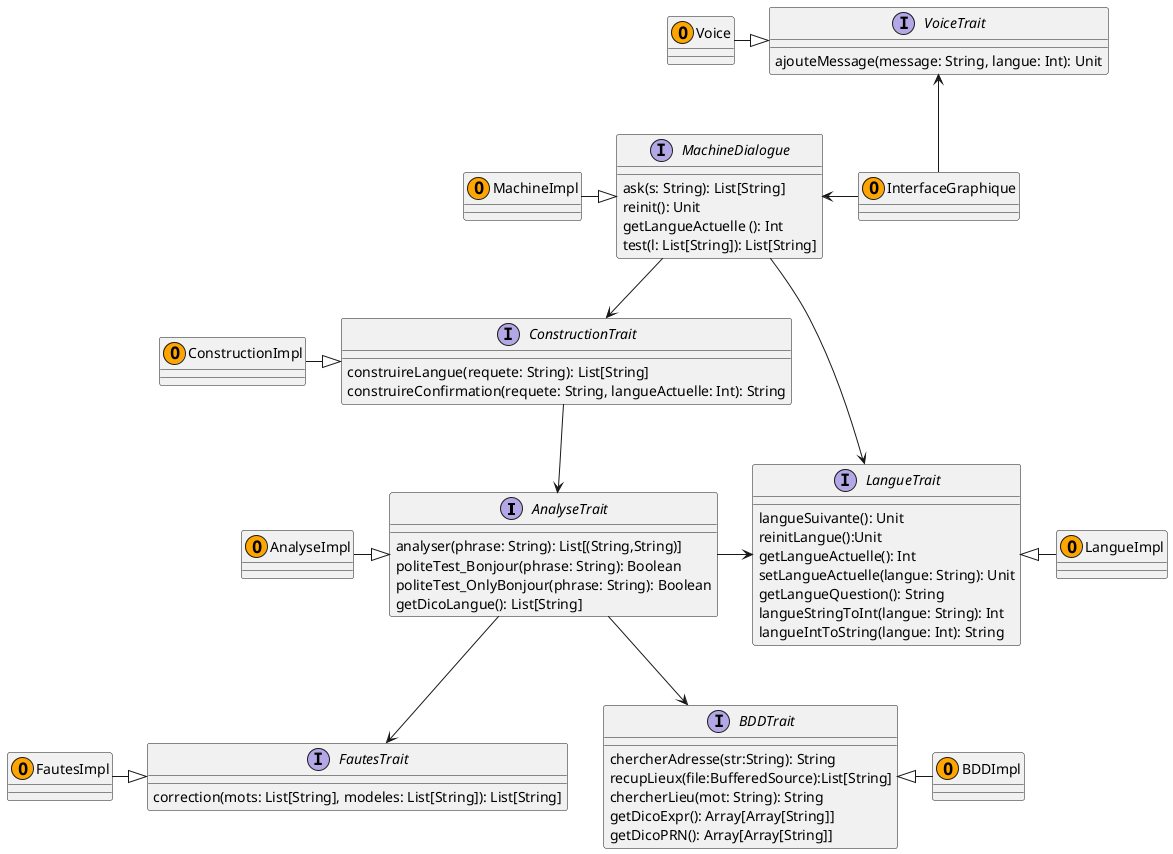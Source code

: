 @startuml Avatar

' Création des interfaces
interface AnalyseTrait{
	analyser(phrase: String): List[(String,String)]
	politeTest_Bonjour(phrase: String): Boolean
	politeTest_OnlyBonjour(phrase: String): Boolean
	getDicoLangue(): List[String]
}

interface BDDTrait{
	chercherAdresse(str:String): String
	recupLieux(file:BufferedSource):List[String]
	chercherLieu(mot: String): String
	getDicoExpr(): Array[Array[String]]
	getDicoPRN(): Array[Array[String]]
}

interface ConstructionTrait{
	construireLangue(requete: String): List[String]
	construireConfirmation(requete: String, langueActuelle: Int): String
}

interface LangueTrait{
	langueSuivante(): Unit
	reinitLangue():Unit
 	getLangueActuelle(): Int
  	setLangueActuelle(langue: String): Unit
  	getLangueQuestion(): String
  	langueStringToInt(langue: String): Int
	langueIntToString(langue: Int): String
}

interface MachineDialogue {
	ask(s: String): List[String]
	reinit(): Unit
	getLangueActuelle (): Int 
	test(l: List[String]): List[String]
}

interface FautesTrait{
	correction(mots: List[String], modeles: List[String]): List[String]
}

interface VoiceTrait{
	ajouteMessage(message: String, langue: Int): Unit
}

' Création des objects
class AnalyseImpl <<(O,Orange)>>
class BDDImpl <<(O,Orange)>>
class ConstructionImpl <<(O,Orange)>>
class InterfaceGraphique <<(O,Orange)>>
class LangueImpl <<(O,Orange)>>
class MachineImpl <<(O,Orange)>>
class FautesImpl <<(O,Orange)>>
class Voice <<(O,Orange)>>

' Relations d'héritage
MachineImpl -|> MachineDialogue
BDDTrait <|-  BDDImpl
ConstructionImpl -|>  ConstructionTrait
AnalyseImpl -|>  AnalyseTrait
FautesImpl -|> FautesTrait
LangueTrait <|-  LangueImpl
Voice -|> VoiceTrait

' Relations d'utilisation
MachineDialogue --> ConstructionTrait
MachineDialogue <- InterfaceGraphique
VoiceTrait <-- InterfaceGraphique
ConstructionTrait --> AnalyseTrait
AnalyseTrait -> LangueTrait
AnalyseTrait --> FautesTrait
AnalyseTrait --> BDDTrait
MachineDialogue --> LangueTrait

@enduml